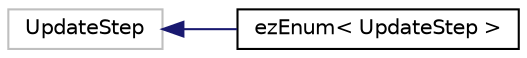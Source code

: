 digraph "Graphical Class Hierarchy"
{
 // LATEX_PDF_SIZE
  edge [fontname="Helvetica",fontsize="10",labelfontname="Helvetica",labelfontsize="10"];
  node [fontname="Helvetica",fontsize="10",shape=record];
  rankdir="LR";
  Node4275 [label="UpdateStep",height=0.2,width=0.4,color="grey75", fillcolor="white", style="filled",tooltip=" "];
  Node4275 -> Node0 [dir="back",color="midnightblue",fontsize="10",style="solid",fontname="Helvetica"];
  Node0 [label="ezEnum\< UpdateStep \>",height=0.2,width=0.4,color="black", fillcolor="white", style="filled",URL="$d6/dd9/structez_enum.htm",tooltip=" "];
}
